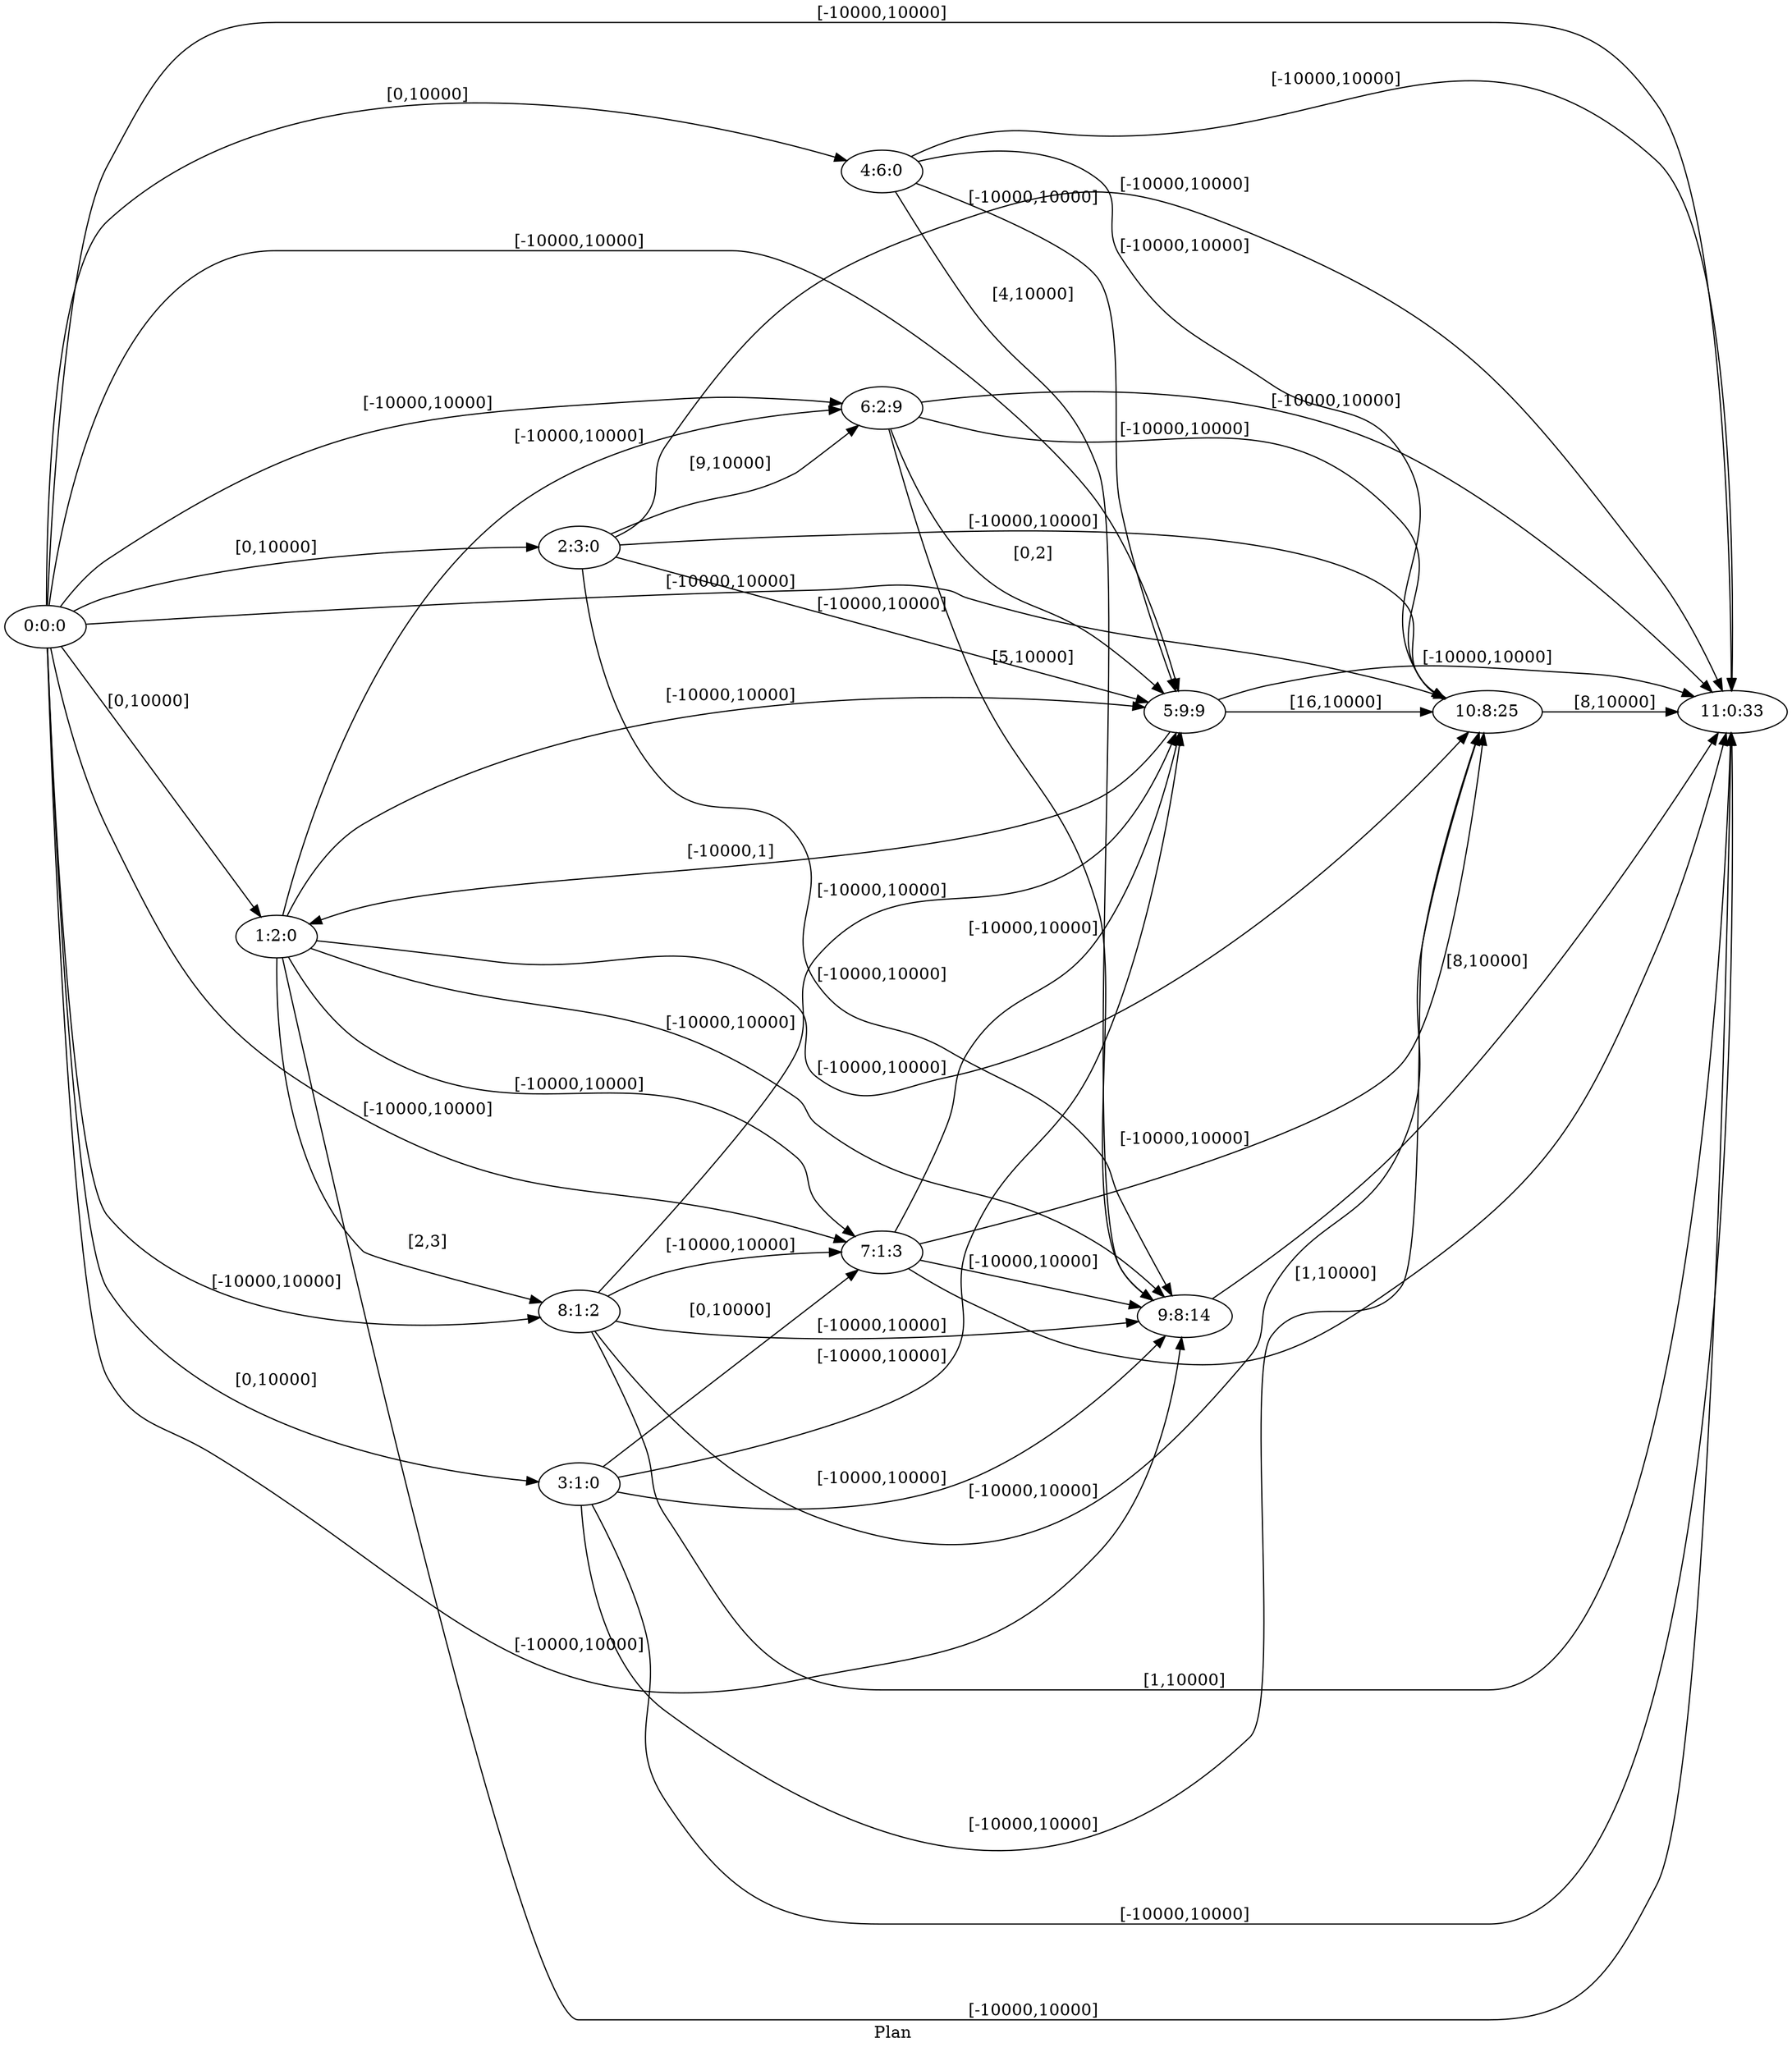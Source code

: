 digraph G {
 rankdir = LR;
 nodesep = .45; 
 size = 30;
label="Plan ";
 fldt = 0.814673;
"0:0:0"->"1:2:0"[ label = "[0,10000]"];
"0:0:0"->"2:3:0"[ label = "[0,10000]"];
"0:0:0"->"3:1:0"[ label = "[0,10000]"];
"0:0:0"->"4:6:0"[ label = "[0,10000]"];
"0:0:0"->"5:9:9"[ label = "[-10000,10000]"];
"0:0:0"->"6:2:9"[ label = "[-10000,10000]"];
"0:0:0"->"7:1:3"[ label = "[-10000,10000]"];
"0:0:0"->"8:1:2"[ label = "[-10000,10000]"];
"0:0:0"->"9:8:14"[ label = "[-10000,10000]"];
"0:0:0"->"10:8:25"[ label = "[-10000,10000]"];
"0:0:0"->"11:0:33"[ label = "[-10000,10000]"];
"1:2:0"->"5:9:9"[ label = "[-10000,10000]"];
"1:2:0"->"6:2:9"[ label = "[-10000,10000]"];
"1:2:0"->"7:1:3"[ label = "[-10000,10000]"];
"1:2:0"->"8:1:2"[ label = "[2,3]"];
"1:2:0"->"9:8:14"[ label = "[-10000,10000]"];
"1:2:0"->"10:8:25"[ label = "[-10000,10000]"];
"1:2:0"->"11:0:33"[ label = "[-10000,10000]"];
"2:3:0"->"5:9:9"[ label = "[-10000,10000]"];
"2:3:0"->"6:2:9"[ label = "[9,10000]"];
"2:3:0"->"9:8:14"[ label = "[-10000,10000]"];
"2:3:0"->"10:8:25"[ label = "[-10000,10000]"];
"2:3:0"->"11:0:33"[ label = "[-10000,10000]"];
"3:1:0"->"5:9:9"[ label = "[-10000,10000]"];
"3:1:0"->"7:1:3"[ label = "[0,10000]"];
"3:1:0"->"9:8:14"[ label = "[-10000,10000]"];
"3:1:0"->"10:8:25"[ label = "[-10000,10000]"];
"3:1:0"->"11:0:33"[ label = "[-10000,10000]"];
"4:6:0"->"5:9:9"[ label = "[-10000,10000]"];
"4:6:0"->"9:8:14"[ label = "[4,10000]"];
"4:6:0"->"10:8:25"[ label = "[-10000,10000]"];
"4:6:0"->"11:0:33"[ label = "[-10000,10000]"];
"5:9:9"->"1:2:0"[ label = "[-10000,1]"];
"5:9:9"->"10:8:25"[ label = "[16,10000]"];
"5:9:9"->"11:0:33"[ label = "[-10000,10000]"];
"6:2:9"->"5:9:9"[ label = "[0,2]"];
"6:2:9"->"9:8:14"[ label = "[5,10000]"];
"6:2:9"->"10:8:25"[ label = "[-10000,10000]"];
"6:2:9"->"11:0:33"[ label = "[-10000,10000]"];
"7:1:3"->"5:9:9"[ label = "[-10000,10000]"];
"7:1:3"->"9:8:14"[ label = "[-10000,10000]"];
"7:1:3"->"10:8:25"[ label = "[-10000,10000]"];
"7:1:3"->"11:0:33"[ label = "[1,10000]"];
"8:1:2"->"5:9:9"[ label = "[-10000,10000]"];
"8:1:2"->"7:1:3"[ label = "[-10000,10000]"];
"8:1:2"->"9:8:14"[ label = "[-10000,10000]"];
"8:1:2"->"10:8:25"[ label = "[-10000,10000]"];
"8:1:2"->"11:0:33"[ label = "[1,10000]"];
"9:8:14"->"11:0:33"[ label = "[8,10000]"];
"10:8:25"->"11:0:33"[ label = "[8,10000]"];
}
